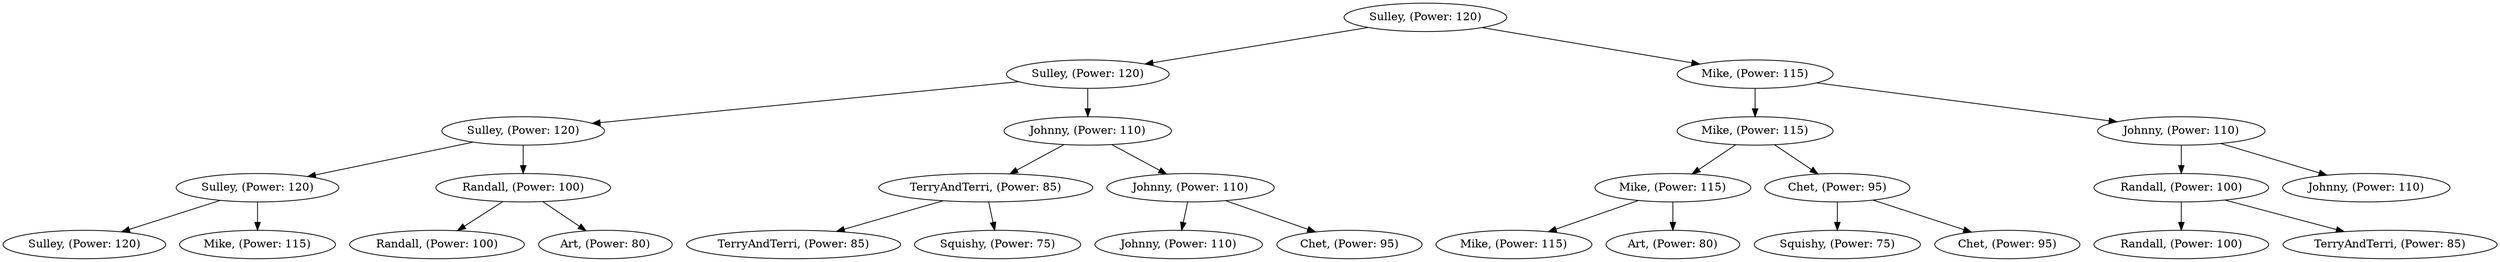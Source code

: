 digraph TournamentTree {
    node0 [label="Sulley, (Power: 120)"]
    node1 [label="Sulley, (Power: 120)"]
    node2 [label="Sulley, (Power: 120)"]
    node3 [label="Sulley, (Power: 120)"]
    node4 [label="Sulley, (Power: 120)"]
    node3 -> node4;
    node5 [label="Mike, (Power: 115)"]
    node3 -> node5;
    node2 -> node3;
    node6 [label="Randall, (Power: 100)"]
    node7 [label="Randall, (Power: 100)"]
    node6 -> node7;
    node8 [label="Art, (Power: 80)"]
    node6 -> node8;
    node2 -> node6;
    node1 -> node2;
    node9 [label="Johnny, (Power: 110)"]
    node10 [label="TerryAndTerri, (Power: 85)"]
    node11 [label="TerryAndTerri, (Power: 85)"]
    node10 -> node11;
    node12 [label="Squishy, (Power: 75)"]
    node10 -> node12;
    node9 -> node10;
    node13 [label="Johnny, (Power: 110)"]
    node14 [label="Johnny, (Power: 110)"]
    node13 -> node14;
    node15 [label="Chet, (Power: 95)"]
    node13 -> node15;
    node9 -> node13;
    node1 -> node9;
    node0 -> node1;
    node16 [label="Mike, (Power: 115)"]
    node17 [label="Mike, (Power: 115)"]
    node18 [label="Mike, (Power: 115)"]
    node19 [label="Mike, (Power: 115)"]
    node18 -> node19;
    node20 [label="Art, (Power: 80)"]
    node18 -> node20;
    node17 -> node18;
    node21 [label="Chet, (Power: 95)"]
    node22 [label="Squishy, (Power: 75)"]
    node21 -> node22;
    node23 [label="Chet, (Power: 95)"]
    node21 -> node23;
    node17 -> node21;
    node16 -> node17;
    node24 [label="Johnny, (Power: 110)"]
    node25 [label="Randall, (Power: 100)"]
    node26 [label="Randall, (Power: 100)"]
    node25 -> node26;
    node27 [label="TerryAndTerri, (Power: 85)"]
    node25 -> node27;
    node24 -> node25;
    node28 [label="Johnny, (Power: 110)"]
    node24 -> node28;
    node16 -> node24;
    node0 -> node16;
}
